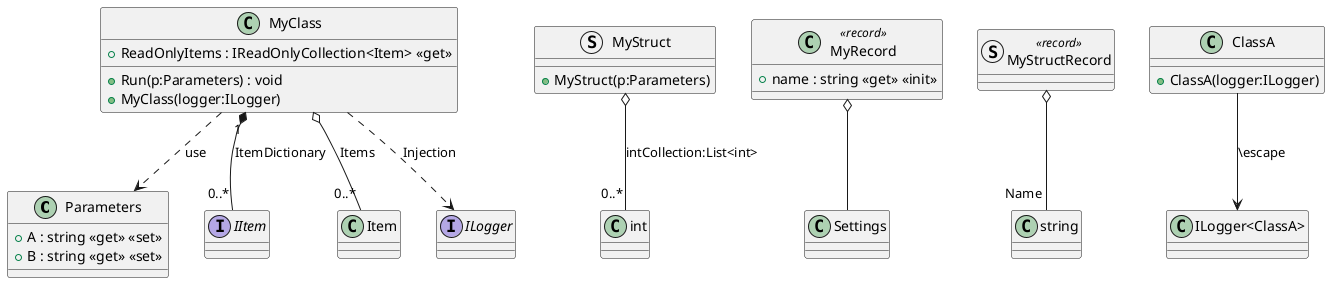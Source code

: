 ﻿@startuml
class Parameters {
    + A : string <<get>> <<set>>
    + B : string <<get>> <<set>>
}
interface IItem {
}
class Item {
}
interface ILogger {
}
class MyClass {
    + ReadOnlyItems : IReadOnlyCollection<Item> <<get>>
    + Run(p:Parameters) : void
    + MyClass(logger:ILogger)
}
struct MyStruct {
    + MyStruct(p:Parameters)
}
class Settings {
}
class MyRecord <<record>> {
    + name : string <<get>> <<init>>
}
struct MyStructRecord <<record>> {
}
class ClassA {
    + ClassA(logger:ILogger)
}
MyClass o-- "0..*" Item : "Items"
MyClass "1" *-- "0..*" IItem : "ItemDictionary"
MyClass ..> Parameters : "use"
MyClass ..> ILogger : "Injection"
MyStruct o-- "0..*" int : "intCollection:List<int>"
MyRecord o-- Settings
MyStructRecord o-- "Name" string
ClassA --> "ILogger<ClassA>" : ""\escape	""
@enduml
